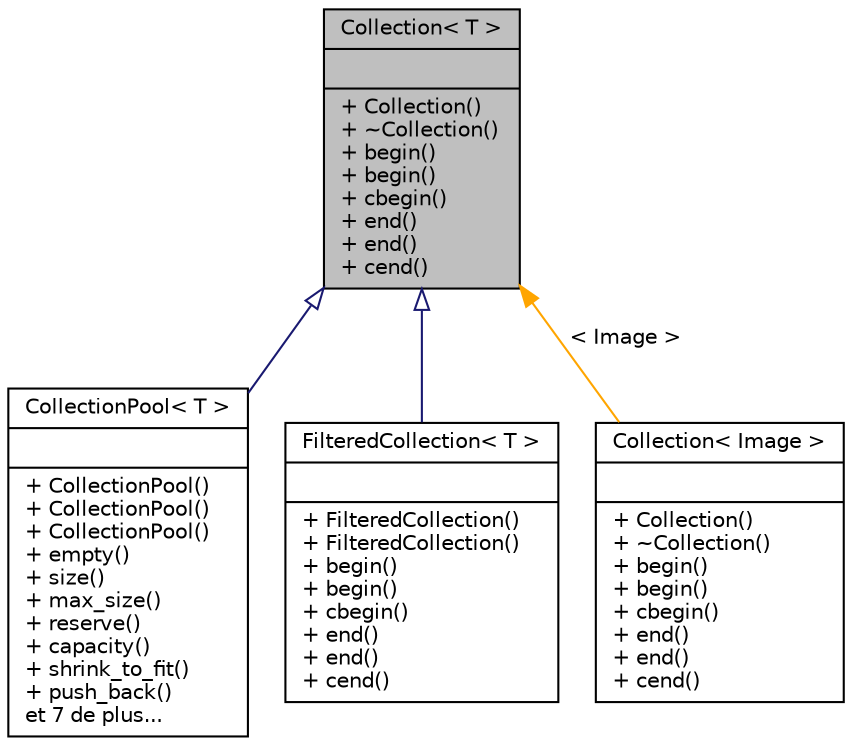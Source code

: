 digraph "Collection&lt; T &gt;"
{
 // INTERACTIVE_SVG=YES
  edge [fontname="Helvetica",fontsize="10",labelfontname="Helvetica",labelfontsize="10"];
  node [fontname="Helvetica",fontsize="10",shape=record];
  Node0 [label="{Collection\< T \>\n||+ Collection()\l+ ~Collection()\l+ begin()\l+ begin()\l+ cbegin()\l+ end()\l+ end()\l+ cend()\l}",height=0.2,width=0.4,color="black", fillcolor="grey75", style="filled", fontcolor="black"];
  Node0 -> Node1 [dir="back",color="midnightblue",fontsize="10",style="solid",arrowtail="onormal",fontname="Helvetica"];
  Node1 [label="{CollectionPool\< T \>\n||+ CollectionPool()\l+ CollectionPool()\l+ CollectionPool()\l+ empty()\l+ size()\l+ max_size()\l+ reserve()\l+ capacity()\l+ shrink_to_fit()\l+ push_back()\let 7 de plus...\l}",height=0.2,width=0.4,color="black", fillcolor="white", style="filled",URL="$class_collection_pool.html"];
  Node0 -> Node2 [dir="back",color="midnightblue",fontsize="10",style="solid",arrowtail="onormal",fontname="Helvetica"];
  Node2 [label="{FilteredCollection\< T \>\n||+ FilteredCollection()\l+ FilteredCollection()\l+ begin()\l+ begin()\l+ cbegin()\l+ end()\l+ end()\l+ cend()\l}",height=0.2,width=0.4,color="black", fillcolor="white", style="filled",URL="$class_filtered_collection.html"];
  Node0 -> Node3 [dir="back",color="orange",fontsize="10",style="solid",label=" \< Image \>" ,fontname="Helvetica"];
  Node3 [label="{Collection\< Image \>\n||+ Collection()\l+ ~Collection()\l+ begin()\l+ begin()\l+ cbegin()\l+ end()\l+ end()\l+ cend()\l}",height=0.2,width=0.4,color="black", fillcolor="white", style="filled",URL="$class_collection.html"];
}
